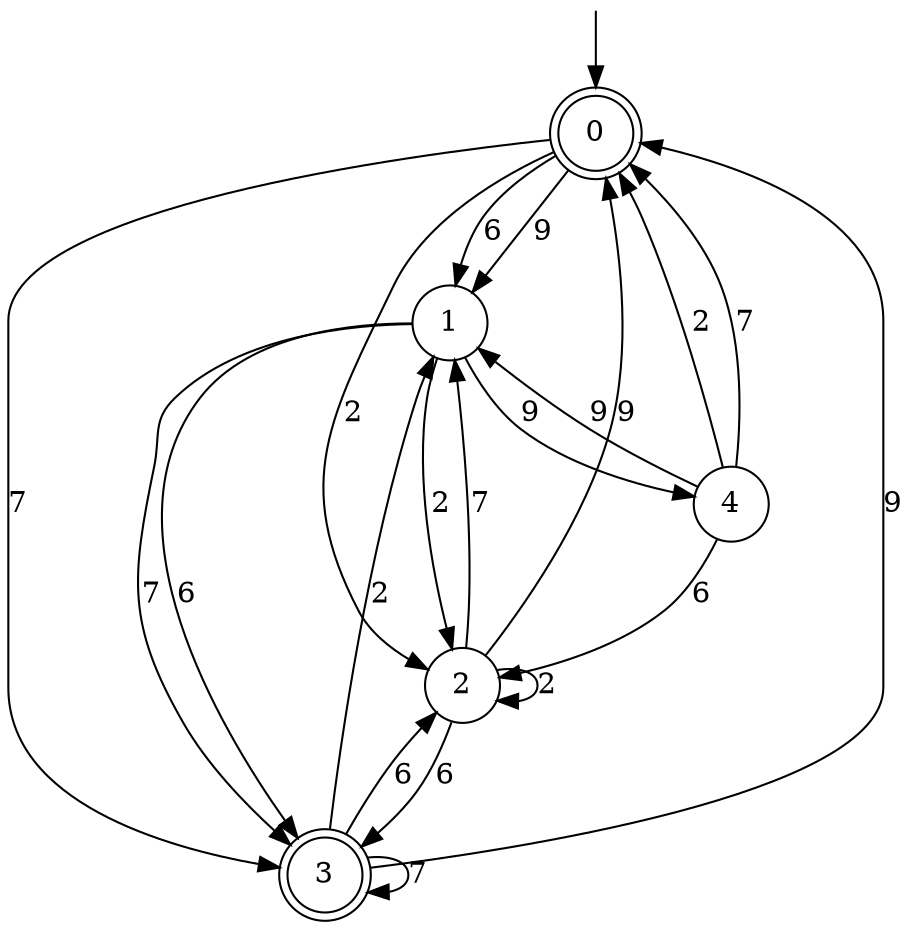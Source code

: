 digraph g {

	s0 [shape="doublecircle" label="0"];
	s1 [shape="circle" label="1"];
	s2 [shape="circle" label="2"];
	s3 [shape="doublecircle" label="3"];
	s4 [shape="circle" label="4"];
	s0 -> s1 [label="6"];
	s0 -> s2 [label="2"];
	s0 -> s1 [label="9"];
	s0 -> s3 [label="7"];
	s1 -> s3 [label="6"];
	s1 -> s2 [label="2"];
	s1 -> s4 [label="9"];
	s1 -> s3 [label="7"];
	s2 -> s3 [label="6"];
	s2 -> s2 [label="2"];
	s2 -> s0 [label="9"];
	s2 -> s1 [label="7"];
	s3 -> s2 [label="6"];
	s3 -> s1 [label="2"];
	s3 -> s0 [label="9"];
	s3 -> s3 [label="7"];
	s4 -> s2 [label="6"];
	s4 -> s0 [label="2"];
	s4 -> s1 [label="9"];
	s4 -> s0 [label="7"];

__start0 [label="" shape="none" width="0" height="0"];
__start0 -> s0;

}
